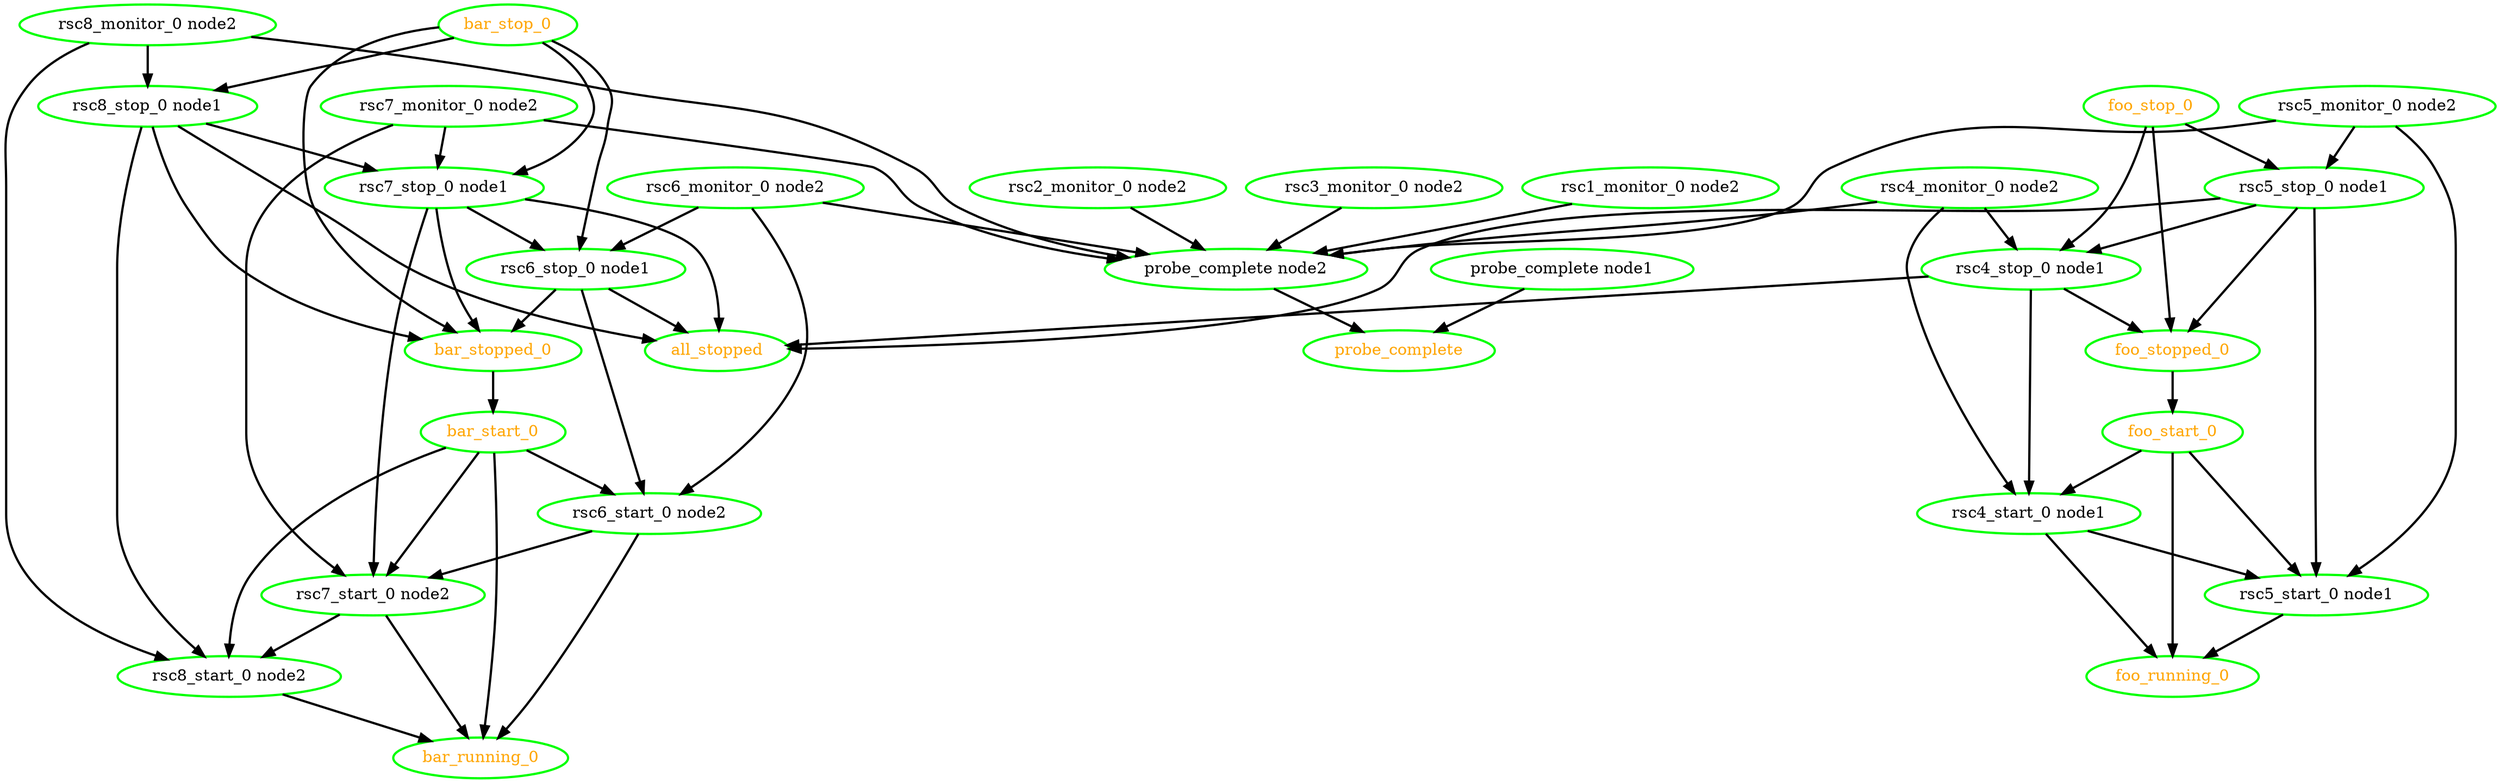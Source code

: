  digraph "g" {
"all_stopped" [ style=bold color="green" fontcolor="orange" ]
"bar_running_0" [ style=bold color="green" fontcolor="orange" ]
"bar_start_0" -> "bar_running_0" [ style = bold]
"bar_start_0" -> "rsc6_start_0 node2" [ style = bold]
"bar_start_0" -> "rsc7_start_0 node2" [ style = bold]
"bar_start_0" -> "rsc8_start_0 node2" [ style = bold]
"bar_start_0" [ style=bold color="green" fontcolor="orange" ]
"bar_stop_0" -> "bar_stopped_0" [ style = bold]
"bar_stop_0" -> "rsc6_stop_0 node1" [ style = bold]
"bar_stop_0" -> "rsc7_stop_0 node1" [ style = bold]
"bar_stop_0" -> "rsc8_stop_0 node1" [ style = bold]
"bar_stop_0" [ style=bold color="green" fontcolor="orange" ]
"bar_stopped_0" -> "bar_start_0" [ style = bold]
"bar_stopped_0" [ style=bold color="green" fontcolor="orange" ]
"foo_running_0" [ style=bold color="green" fontcolor="orange" ]
"foo_start_0" -> "foo_running_0" [ style = bold]
"foo_start_0" -> "rsc4_start_0 node1" [ style = bold]
"foo_start_0" -> "rsc5_start_0 node1" [ style = bold]
"foo_start_0" [ style=bold color="green" fontcolor="orange" ]
"foo_stop_0" -> "foo_stopped_0" [ style = bold]
"foo_stop_0" -> "rsc4_stop_0 node1" [ style = bold]
"foo_stop_0" -> "rsc5_stop_0 node1" [ style = bold]
"foo_stop_0" [ style=bold color="green" fontcolor="orange" ]
"foo_stopped_0" -> "foo_start_0" [ style = bold]
"foo_stopped_0" [ style=bold color="green" fontcolor="orange" ]
"probe_complete node1" -> "probe_complete" [ style = bold]
"probe_complete node1" [ style=bold color="green" fontcolor="black" ]
"probe_complete node2" -> "probe_complete" [ style = bold]
"probe_complete node2" [ style=bold color="green" fontcolor="black" ]
"probe_complete" [ style=bold color="green" fontcolor="orange" ]
"rsc1_monitor_0 node2" -> "probe_complete node2" [ style = bold]
"rsc1_monitor_0 node2" [ style=bold color="green" fontcolor="black" ]
"rsc2_monitor_0 node2" -> "probe_complete node2" [ style = bold]
"rsc2_monitor_0 node2" [ style=bold color="green" fontcolor="black" ]
"rsc3_monitor_0 node2" -> "probe_complete node2" [ style = bold]
"rsc3_monitor_0 node2" [ style=bold color="green" fontcolor="black" ]
"rsc4_monitor_0 node2" -> "probe_complete node2" [ style = bold]
"rsc4_monitor_0 node2" -> "rsc4_start_0 node1" [ style = bold]
"rsc4_monitor_0 node2" -> "rsc4_stop_0 node1" [ style = bold]
"rsc4_monitor_0 node2" [ style=bold color="green" fontcolor="black" ]
"rsc4_start_0 node1" -> "foo_running_0" [ style = bold]
"rsc4_start_0 node1" -> "rsc5_start_0 node1" [ style = bold]
"rsc4_start_0 node1" [ style=bold color="green" fontcolor="black" ]
"rsc4_stop_0 node1" -> "all_stopped" [ style = bold]
"rsc4_stop_0 node1" -> "foo_stopped_0" [ style = bold]
"rsc4_stop_0 node1" -> "rsc4_start_0 node1" [ style = bold]
"rsc4_stop_0 node1" [ style=bold color="green" fontcolor="black" ]
"rsc5_monitor_0 node2" -> "probe_complete node2" [ style = bold]
"rsc5_monitor_0 node2" -> "rsc5_start_0 node1" [ style = bold]
"rsc5_monitor_0 node2" -> "rsc5_stop_0 node1" [ style = bold]
"rsc5_monitor_0 node2" [ style=bold color="green" fontcolor="black" ]
"rsc5_start_0 node1" -> "foo_running_0" [ style = bold]
"rsc5_start_0 node1" [ style=bold color="green" fontcolor="black" ]
"rsc5_stop_0 node1" -> "all_stopped" [ style = bold]
"rsc5_stop_0 node1" -> "foo_stopped_0" [ style = bold]
"rsc5_stop_0 node1" -> "rsc4_stop_0 node1" [ style = bold]
"rsc5_stop_0 node1" -> "rsc5_start_0 node1" [ style = bold]
"rsc5_stop_0 node1" [ style=bold color="green" fontcolor="black" ]
"rsc6_monitor_0 node2" -> "probe_complete node2" [ style = bold]
"rsc6_monitor_0 node2" -> "rsc6_start_0 node2" [ style = bold]
"rsc6_monitor_0 node2" -> "rsc6_stop_0 node1" [ style = bold]
"rsc6_monitor_0 node2" [ style=bold color="green" fontcolor="black" ]
"rsc6_start_0 node2" -> "bar_running_0" [ style = bold]
"rsc6_start_0 node2" -> "rsc7_start_0 node2" [ style = bold]
"rsc6_start_0 node2" [ style=bold color="green" fontcolor="black" ]
"rsc6_stop_0 node1" -> "all_stopped" [ style = bold]
"rsc6_stop_0 node1" -> "bar_stopped_0" [ style = bold]
"rsc6_stop_0 node1" -> "rsc6_start_0 node2" [ style = bold]
"rsc6_stop_0 node1" [ style=bold color="green" fontcolor="black" ]
"rsc7_monitor_0 node2" -> "probe_complete node2" [ style = bold]
"rsc7_monitor_0 node2" -> "rsc7_start_0 node2" [ style = bold]
"rsc7_monitor_0 node2" -> "rsc7_stop_0 node1" [ style = bold]
"rsc7_monitor_0 node2" [ style=bold color="green" fontcolor="black" ]
"rsc7_start_0 node2" -> "bar_running_0" [ style = bold]
"rsc7_start_0 node2" -> "rsc8_start_0 node2" [ style = bold]
"rsc7_start_0 node2" [ style=bold color="green" fontcolor="black" ]
"rsc7_stop_0 node1" -> "all_stopped" [ style = bold]
"rsc7_stop_0 node1" -> "bar_stopped_0" [ style = bold]
"rsc7_stop_0 node1" -> "rsc6_stop_0 node1" [ style = bold]
"rsc7_stop_0 node1" -> "rsc7_start_0 node2" [ style = bold]
"rsc7_stop_0 node1" [ style=bold color="green" fontcolor="black" ]
"rsc8_monitor_0 node2" -> "probe_complete node2" [ style = bold]
"rsc8_monitor_0 node2" -> "rsc8_start_0 node2" [ style = bold]
"rsc8_monitor_0 node2" -> "rsc8_stop_0 node1" [ style = bold]
"rsc8_monitor_0 node2" [ style=bold color="green" fontcolor="black" ]
"rsc8_start_0 node2" -> "bar_running_0" [ style = bold]
"rsc8_start_0 node2" [ style=bold color="green" fontcolor="black" ]
"rsc8_stop_0 node1" -> "all_stopped" [ style = bold]
"rsc8_stop_0 node1" -> "bar_stopped_0" [ style = bold]
"rsc8_stop_0 node1" -> "rsc7_stop_0 node1" [ style = bold]
"rsc8_stop_0 node1" -> "rsc8_start_0 node2" [ style = bold]
"rsc8_stop_0 node1" [ style=bold color="green" fontcolor="black" ]
}
